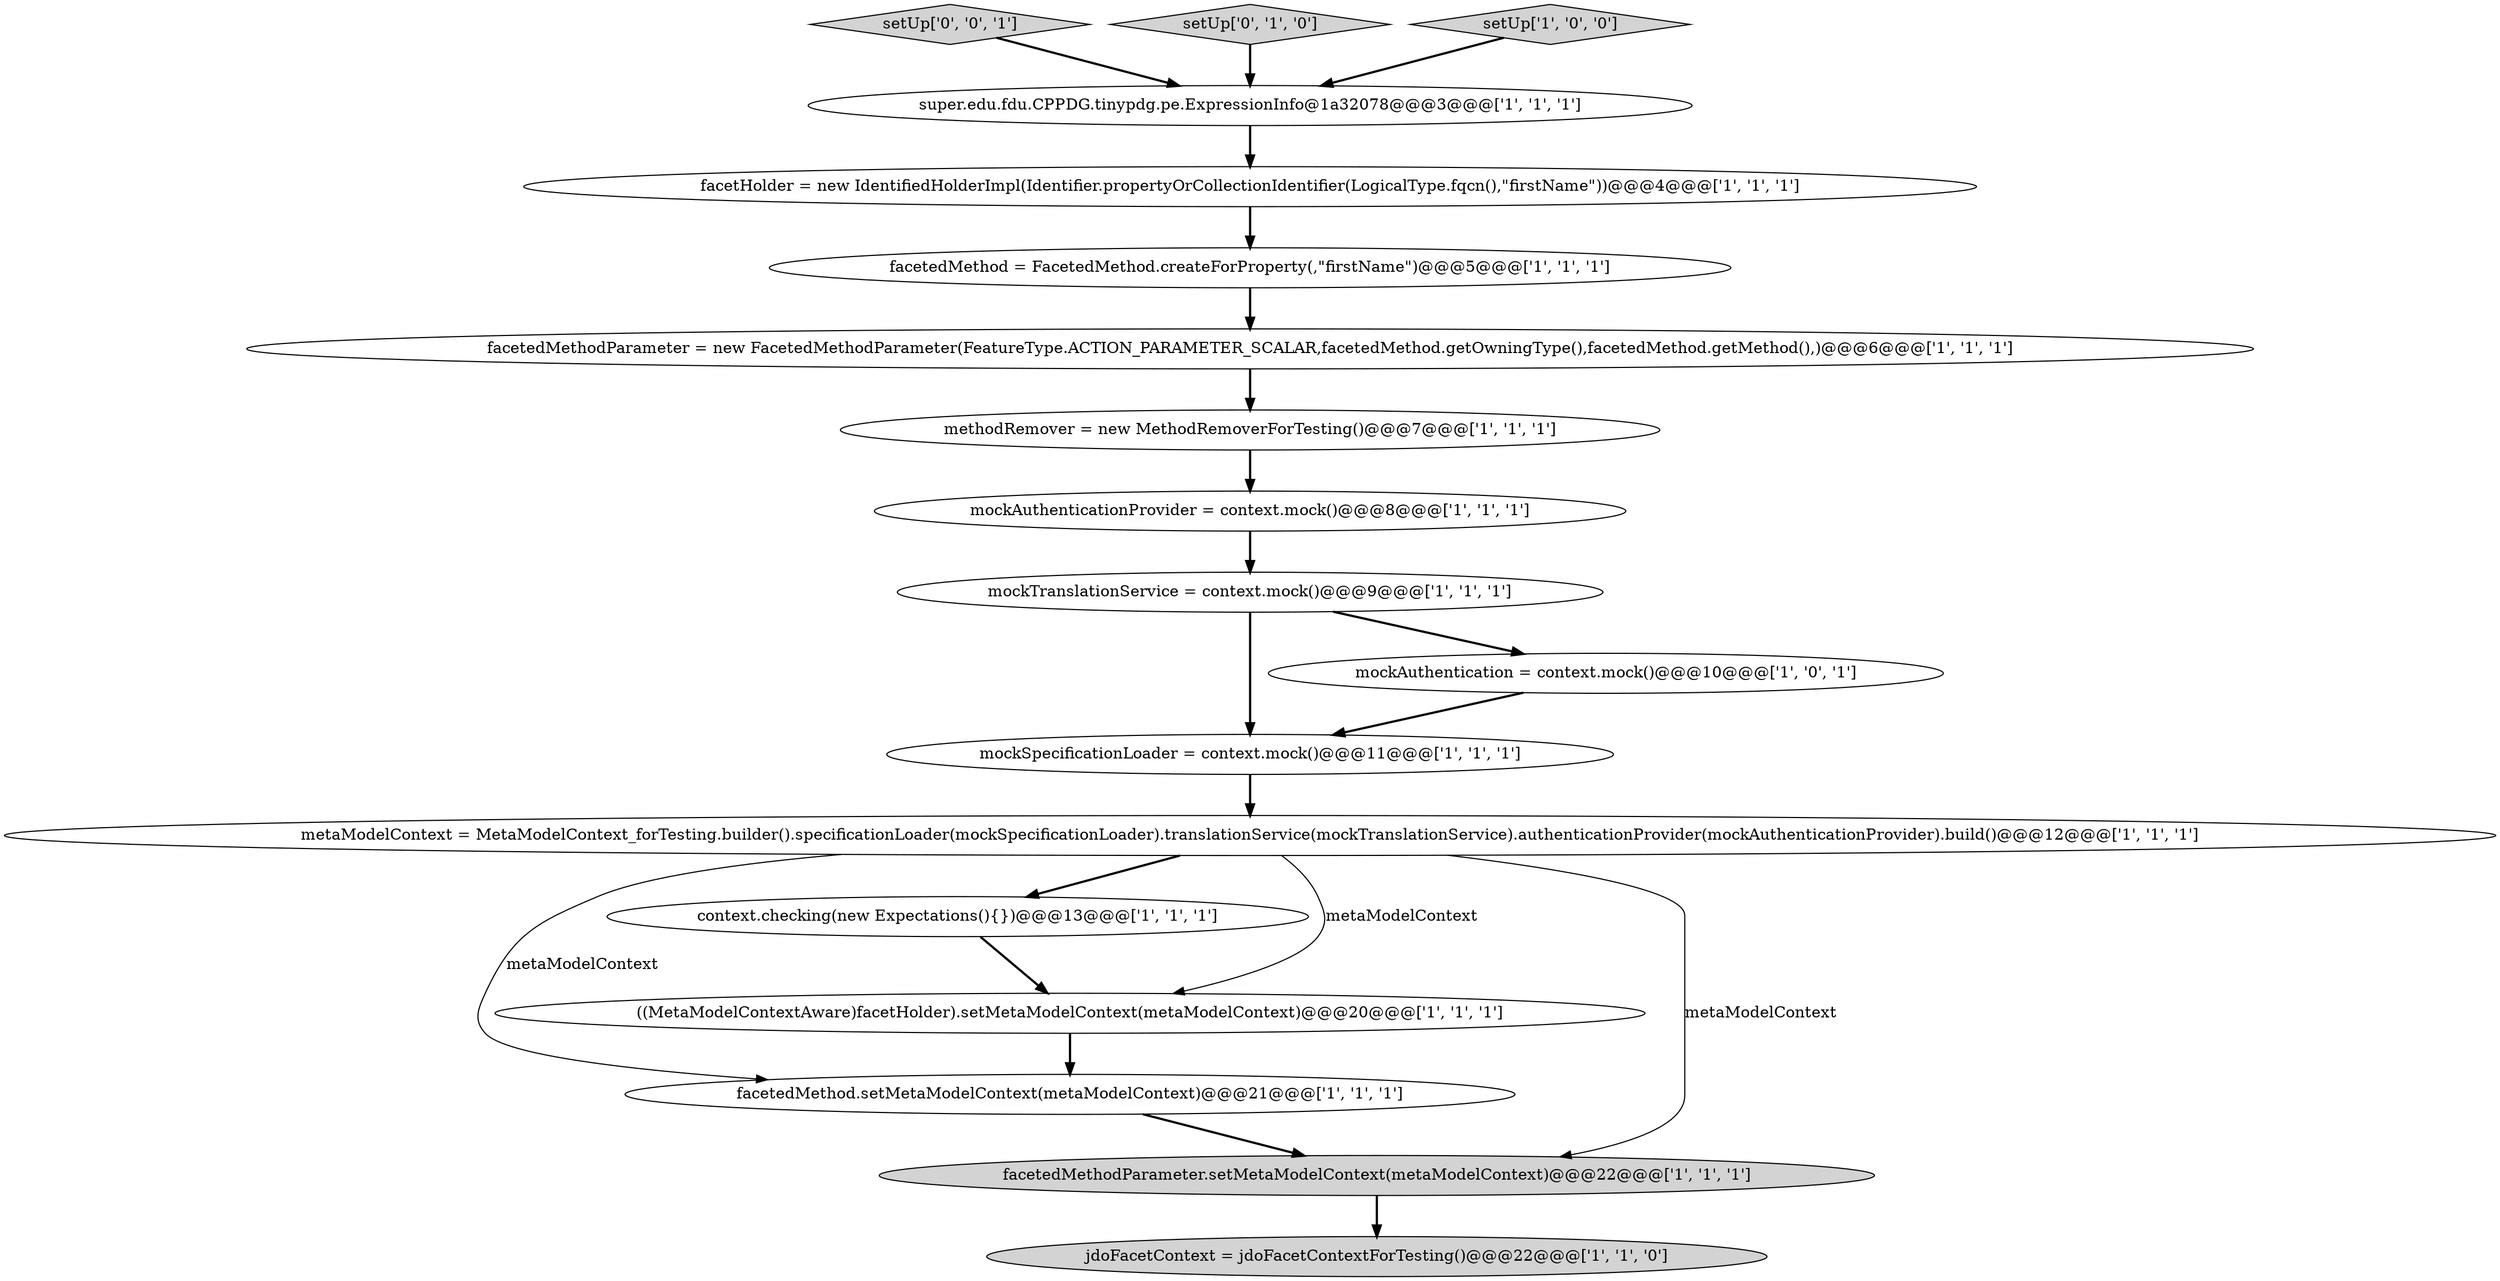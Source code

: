 digraph {
14 [style = filled, label = "facetedMethodParameter = new FacetedMethodParameter(FeatureType.ACTION_PARAMETER_SCALAR,facetedMethod.getOwningType(),facetedMethod.getMethod(),)@@@6@@@['1', '1', '1']", fillcolor = white, shape = ellipse image = "AAA0AAABBB1BBB"];
8 [style = filled, label = "facetHolder = new IdentifiedHolderImpl(Identifier.propertyOrCollectionIdentifier(LogicalType.fqcn(),\"firstName\"))@@@4@@@['1', '1', '1']", fillcolor = white, shape = ellipse image = "AAA0AAABBB1BBB"];
11 [style = filled, label = "facetedMethod.setMetaModelContext(metaModelContext)@@@21@@@['1', '1', '1']", fillcolor = white, shape = ellipse image = "AAA0AAABBB1BBB"];
17 [style = filled, label = "setUp['0', '0', '1']", fillcolor = lightgray, shape = diamond image = "AAA0AAABBB3BBB"];
2 [style = filled, label = "jdoFacetContext = jdoFacetContextForTesting()@@@22@@@['1', '1', '0']", fillcolor = lightgray, shape = ellipse image = "AAA0AAABBB1BBB"];
3 [style = filled, label = "facetedMethod = FacetedMethod.createForProperty(,\"firstName\")@@@5@@@['1', '1', '1']", fillcolor = white, shape = ellipse image = "AAA0AAABBB1BBB"];
12 [style = filled, label = "((MetaModelContextAware)facetHolder).setMetaModelContext(metaModelContext)@@@20@@@['1', '1', '1']", fillcolor = white, shape = ellipse image = "AAA0AAABBB1BBB"];
5 [style = filled, label = "facetedMethodParameter.setMetaModelContext(metaModelContext)@@@22@@@['1', '1', '1']", fillcolor = lightgray, shape = ellipse image = "AAA0AAABBB1BBB"];
7 [style = filled, label = "mockSpecificationLoader = context.mock()@@@11@@@['1', '1', '1']", fillcolor = white, shape = ellipse image = "AAA0AAABBB1BBB"];
10 [style = filled, label = "metaModelContext = MetaModelContext_forTesting.builder().specificationLoader(mockSpecificationLoader).translationService(mockTranslationService).authenticationProvider(mockAuthenticationProvider).build()@@@12@@@['1', '1', '1']", fillcolor = white, shape = ellipse image = "AAA0AAABBB1BBB"];
6 [style = filled, label = "mockTranslationService = context.mock()@@@9@@@['1', '1', '1']", fillcolor = white, shape = ellipse image = "AAA0AAABBB1BBB"];
13 [style = filled, label = "super.edu.fdu.CPPDG.tinypdg.pe.ExpressionInfo@1a32078@@@3@@@['1', '1', '1']", fillcolor = white, shape = ellipse image = "AAA0AAABBB1BBB"];
4 [style = filled, label = "mockAuthenticationProvider = context.mock()@@@8@@@['1', '1', '1']", fillcolor = white, shape = ellipse image = "AAA0AAABBB1BBB"];
16 [style = filled, label = "setUp['0', '1', '0']", fillcolor = lightgray, shape = diamond image = "AAA0AAABBB2BBB"];
9 [style = filled, label = "methodRemover = new MethodRemoverForTesting()@@@7@@@['1', '1', '1']", fillcolor = white, shape = ellipse image = "AAA0AAABBB1BBB"];
1 [style = filled, label = "setUp['1', '0', '0']", fillcolor = lightgray, shape = diamond image = "AAA0AAABBB1BBB"];
15 [style = filled, label = "context.checking(new Expectations(){})@@@13@@@['1', '1', '1']", fillcolor = white, shape = ellipse image = "AAA0AAABBB1BBB"];
0 [style = filled, label = "mockAuthentication = context.mock()@@@10@@@['1', '0', '1']", fillcolor = white, shape = ellipse image = "AAA0AAABBB1BBB"];
16->13 [style = bold, label=""];
10->15 [style = bold, label=""];
4->6 [style = bold, label=""];
7->10 [style = bold, label=""];
9->4 [style = bold, label=""];
3->14 [style = bold, label=""];
8->3 [style = bold, label=""];
12->11 [style = bold, label=""];
6->0 [style = bold, label=""];
10->5 [style = solid, label="metaModelContext"];
1->13 [style = bold, label=""];
0->7 [style = bold, label=""];
11->5 [style = bold, label=""];
5->2 [style = bold, label=""];
10->12 [style = solid, label="metaModelContext"];
14->9 [style = bold, label=""];
15->12 [style = bold, label=""];
17->13 [style = bold, label=""];
13->8 [style = bold, label=""];
6->7 [style = bold, label=""];
10->11 [style = solid, label="metaModelContext"];
}
